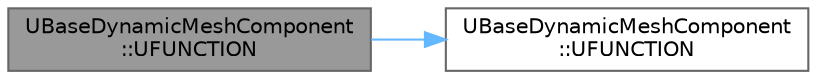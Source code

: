digraph "UBaseDynamicMeshComponent::UFUNCTION"
{
 // INTERACTIVE_SVG=YES
 // LATEX_PDF_SIZE
  bgcolor="transparent";
  edge [fontname=Helvetica,fontsize=10,labelfontname=Helvetica,labelfontsize=10];
  node [fontname=Helvetica,fontsize=10,shape=box,height=0.2,width=0.4];
  rankdir="LR";
  Node1 [id="Node000001",label="UBaseDynamicMeshComponent\l::UFUNCTION",height=0.2,width=0.4,color="gray40", fillcolor="grey60", style="filled", fontcolor="black",tooltip="Clear any active secondary render material."];
  Node1 -> Node2 [id="edge1_Node000001_Node000002",color="steelblue1",style="solid",tooltip=" "];
  Node2 [id="Node000002",label="UBaseDynamicMeshComponent\l::UFUNCTION",height=0.2,width=0.4,color="grey40", fillcolor="white", style="filled",URL="$de/d9f/classUBaseDynamicMeshComponent.html#a76ca44311b756e92627ad926c15ac1dc",tooltip=" "];
}
